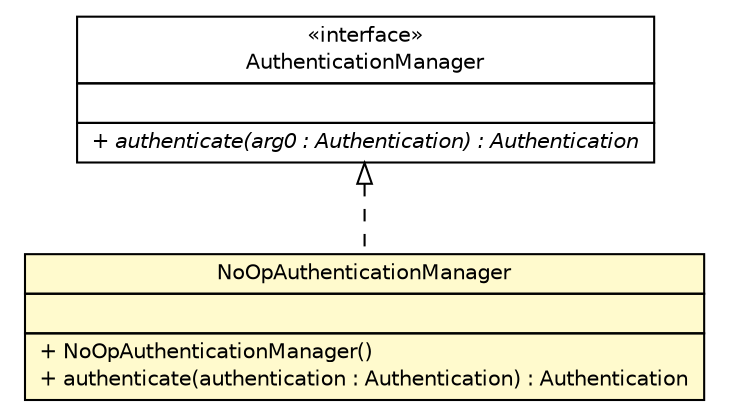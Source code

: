 #!/usr/local/bin/dot
#
# Class diagram 
# Generated by UMLGraph version R5_6-24-gf6e263 (http://www.umlgraph.org/)
#

digraph G {
	edge [fontname="Helvetica",fontsize=10,labelfontname="Helvetica",labelfontsize=10];
	node [fontname="Helvetica",fontsize=10,shape=plaintext];
	nodesep=0.25;
	ranksep=0.5;
	// com.yirendai.oss.lib.security.internal.preauth.PreAuthTokenProcessingFilter.NoOpAuthenticationManager
	c2880 [label=<<table title="com.yirendai.oss.lib.security.internal.preauth.PreAuthTokenProcessingFilter.NoOpAuthenticationManager" border="0" cellborder="1" cellspacing="0" cellpadding="2" port="p" bgcolor="lemonChiffon" href="./PreAuthTokenProcessingFilter.NoOpAuthenticationManager.html">
		<tr><td><table border="0" cellspacing="0" cellpadding="1">
<tr><td align="center" balign="center"> NoOpAuthenticationManager </td></tr>
		</table></td></tr>
		<tr><td><table border="0" cellspacing="0" cellpadding="1">
<tr><td align="left" balign="left">  </td></tr>
		</table></td></tr>
		<tr><td><table border="0" cellspacing="0" cellpadding="1">
<tr><td align="left" balign="left"> + NoOpAuthenticationManager() </td></tr>
<tr><td align="left" balign="left"> + authenticate(authentication : Authentication) : Authentication </td></tr>
		</table></td></tr>
		</table>>, URL="./PreAuthTokenProcessingFilter.NoOpAuthenticationManager.html", fontname="Helvetica", fontcolor="black", fontsize=10.0];
	//com.yirendai.oss.lib.security.internal.preauth.PreAuthTokenProcessingFilter.NoOpAuthenticationManager implements org.springframework.security.authentication.AuthenticationManager
	c2884:p -> c2880:p [dir=back,arrowtail=empty,style=dashed];
	// org.springframework.security.authentication.AuthenticationManager
	c2884 [label=<<table title="org.springframework.security.authentication.AuthenticationManager" border="0" cellborder="1" cellspacing="0" cellpadding="2" port="p" href="http://java.sun.com/j2se/1.4.2/docs/api/org/springframework/security/authentication/AuthenticationManager.html">
		<tr><td><table border="0" cellspacing="0" cellpadding="1">
<tr><td align="center" balign="center"> &#171;interface&#187; </td></tr>
<tr><td align="center" balign="center"> AuthenticationManager </td></tr>
		</table></td></tr>
		<tr><td><table border="0" cellspacing="0" cellpadding="1">
<tr><td align="left" balign="left">  </td></tr>
		</table></td></tr>
		<tr><td><table border="0" cellspacing="0" cellpadding="1">
<tr><td align="left" balign="left"><font face="Helvetica-Oblique" point-size="10.0"> + authenticate(arg0 : Authentication) : Authentication </font></td></tr>
		</table></td></tr>
		</table>>, URL="http://java.sun.com/j2se/1.4.2/docs/api/org/springframework/security/authentication/AuthenticationManager.html", fontname="Helvetica", fontcolor="black", fontsize=10.0];
}

